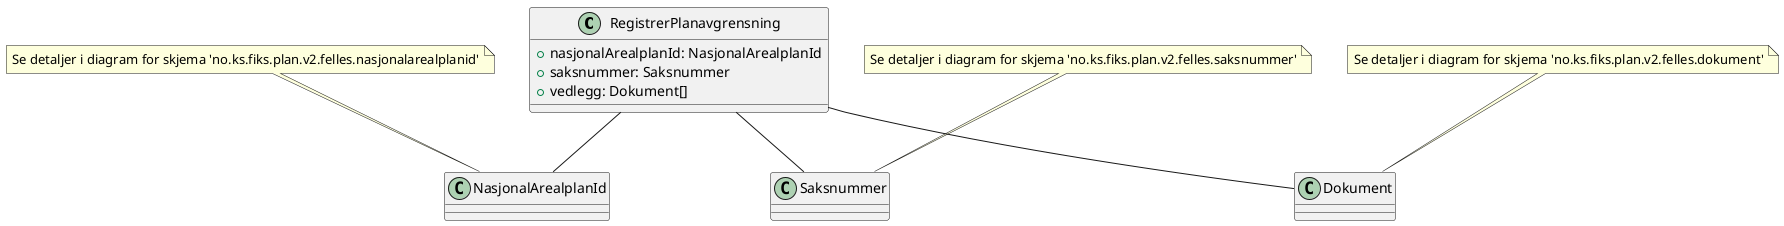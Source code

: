 @startuml

class RegistrerPlanavgrensning {
    +nasjonalArealplanId: NasjonalArealplanId
    +saksnummer: Saksnummer
    +vedlegg: Dokument[]
}

RegistrerPlanavgrensning -- NasjonalArealplanId
RegistrerPlanavgrensning -- Saksnummer
RegistrerPlanavgrensning -- Dokument

note top of NasjonalArealplanId : Se detaljer i diagram for skjema 'no.ks.fiks.plan.v2.felles.nasjonalarealplanid'
note top of Saksnummer : Se detaljer i diagram for skjema 'no.ks.fiks.plan.v2.felles.saksnummer'
note top of Dokument : Se detaljer i diagram for skjema 'no.ks.fiks.plan.v2.felles.dokument'

@enduml